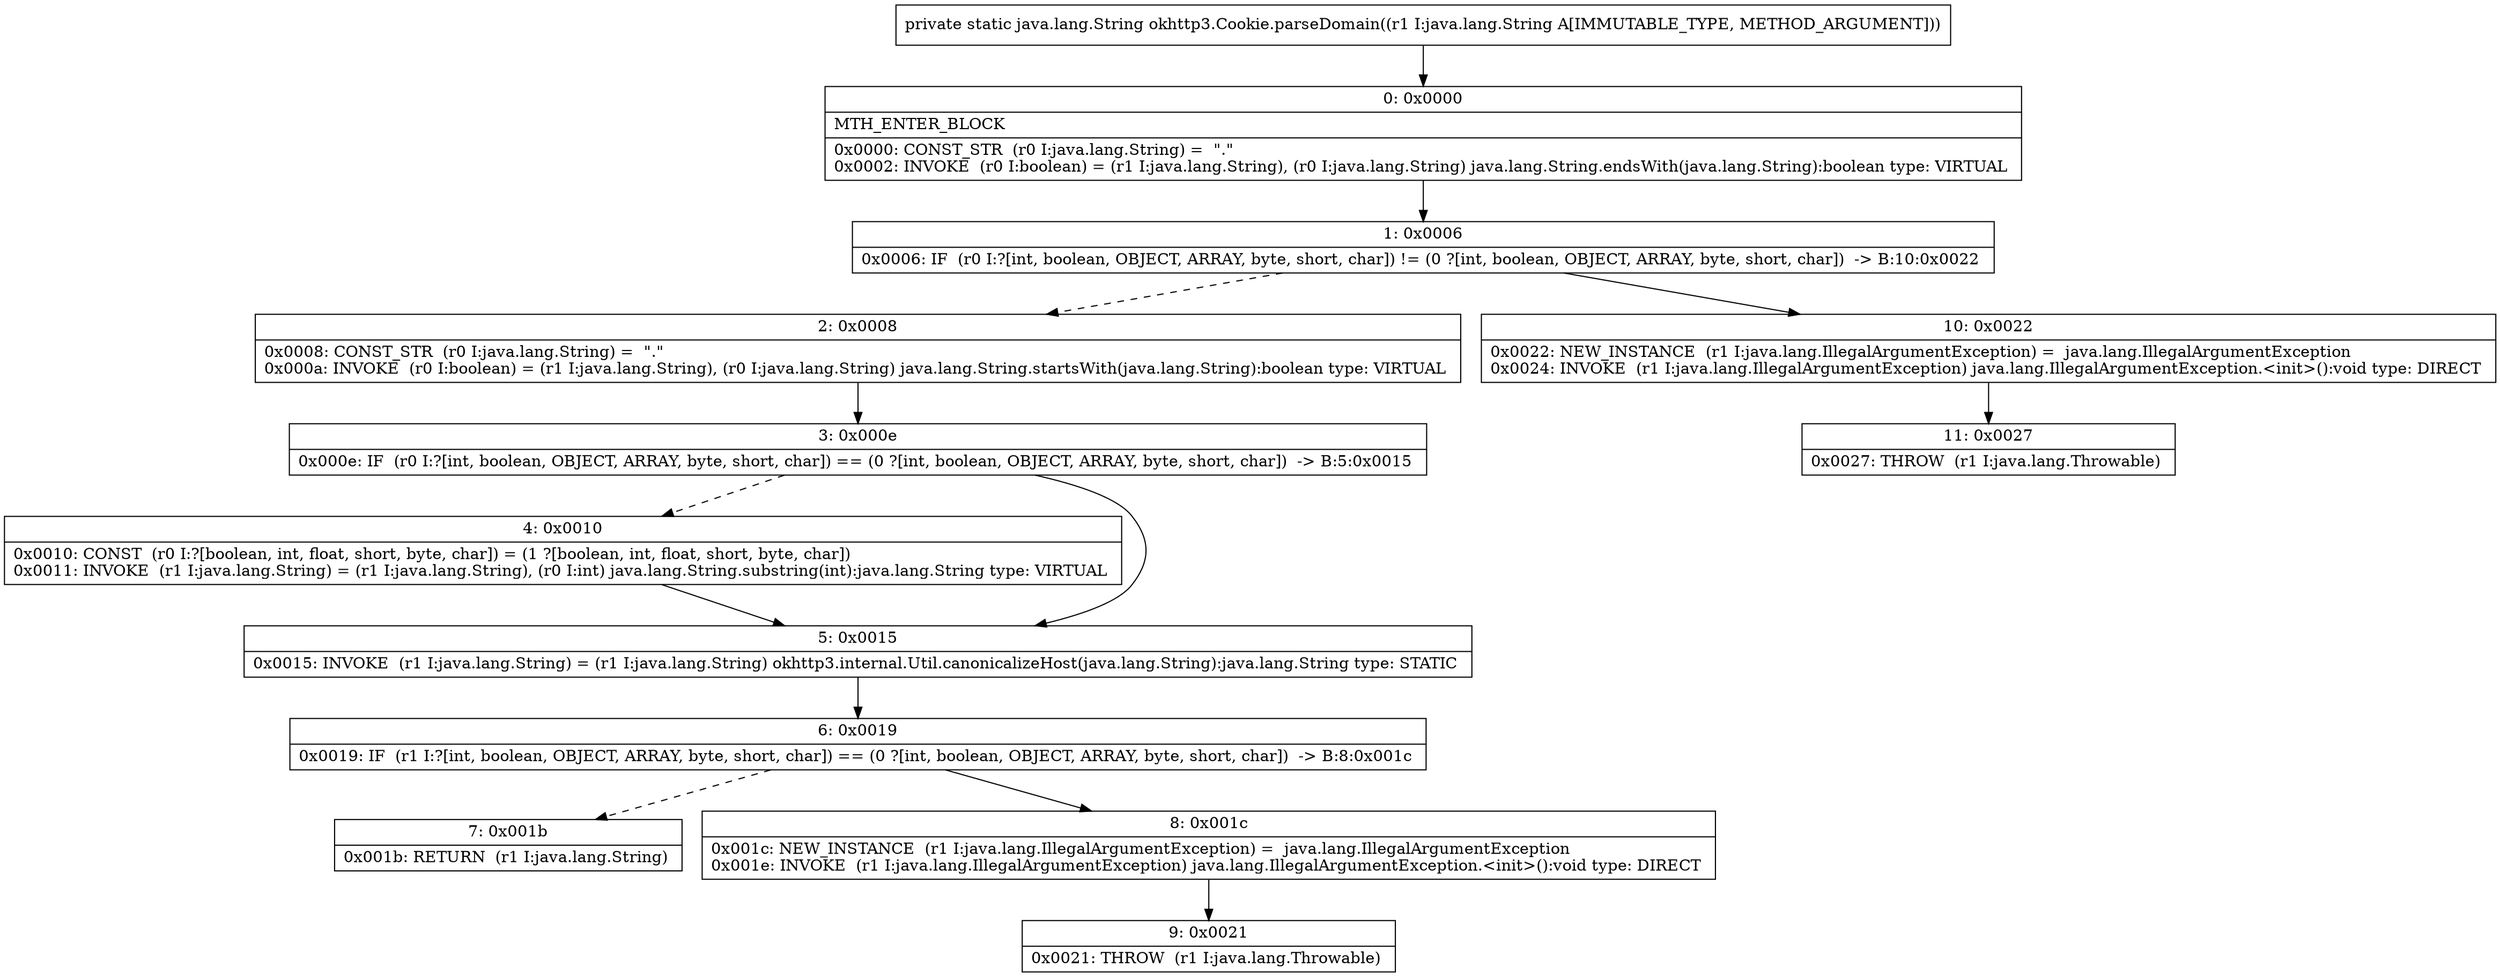 digraph "CFG forokhttp3.Cookie.parseDomain(Ljava\/lang\/String;)Ljava\/lang\/String;" {
Node_0 [shape=record,label="{0\:\ 0x0000|MTH_ENTER_BLOCK\l|0x0000: CONST_STR  (r0 I:java.lang.String) =  \".\" \l0x0002: INVOKE  (r0 I:boolean) = (r1 I:java.lang.String), (r0 I:java.lang.String) java.lang.String.endsWith(java.lang.String):boolean type: VIRTUAL \l}"];
Node_1 [shape=record,label="{1\:\ 0x0006|0x0006: IF  (r0 I:?[int, boolean, OBJECT, ARRAY, byte, short, char]) != (0 ?[int, boolean, OBJECT, ARRAY, byte, short, char])  \-\> B:10:0x0022 \l}"];
Node_2 [shape=record,label="{2\:\ 0x0008|0x0008: CONST_STR  (r0 I:java.lang.String) =  \".\" \l0x000a: INVOKE  (r0 I:boolean) = (r1 I:java.lang.String), (r0 I:java.lang.String) java.lang.String.startsWith(java.lang.String):boolean type: VIRTUAL \l}"];
Node_3 [shape=record,label="{3\:\ 0x000e|0x000e: IF  (r0 I:?[int, boolean, OBJECT, ARRAY, byte, short, char]) == (0 ?[int, boolean, OBJECT, ARRAY, byte, short, char])  \-\> B:5:0x0015 \l}"];
Node_4 [shape=record,label="{4\:\ 0x0010|0x0010: CONST  (r0 I:?[boolean, int, float, short, byte, char]) = (1 ?[boolean, int, float, short, byte, char]) \l0x0011: INVOKE  (r1 I:java.lang.String) = (r1 I:java.lang.String), (r0 I:int) java.lang.String.substring(int):java.lang.String type: VIRTUAL \l}"];
Node_5 [shape=record,label="{5\:\ 0x0015|0x0015: INVOKE  (r1 I:java.lang.String) = (r1 I:java.lang.String) okhttp3.internal.Util.canonicalizeHost(java.lang.String):java.lang.String type: STATIC \l}"];
Node_6 [shape=record,label="{6\:\ 0x0019|0x0019: IF  (r1 I:?[int, boolean, OBJECT, ARRAY, byte, short, char]) == (0 ?[int, boolean, OBJECT, ARRAY, byte, short, char])  \-\> B:8:0x001c \l}"];
Node_7 [shape=record,label="{7\:\ 0x001b|0x001b: RETURN  (r1 I:java.lang.String) \l}"];
Node_8 [shape=record,label="{8\:\ 0x001c|0x001c: NEW_INSTANCE  (r1 I:java.lang.IllegalArgumentException) =  java.lang.IllegalArgumentException \l0x001e: INVOKE  (r1 I:java.lang.IllegalArgumentException) java.lang.IllegalArgumentException.\<init\>():void type: DIRECT \l}"];
Node_9 [shape=record,label="{9\:\ 0x0021|0x0021: THROW  (r1 I:java.lang.Throwable) \l}"];
Node_10 [shape=record,label="{10\:\ 0x0022|0x0022: NEW_INSTANCE  (r1 I:java.lang.IllegalArgumentException) =  java.lang.IllegalArgumentException \l0x0024: INVOKE  (r1 I:java.lang.IllegalArgumentException) java.lang.IllegalArgumentException.\<init\>():void type: DIRECT \l}"];
Node_11 [shape=record,label="{11\:\ 0x0027|0x0027: THROW  (r1 I:java.lang.Throwable) \l}"];
MethodNode[shape=record,label="{private static java.lang.String okhttp3.Cookie.parseDomain((r1 I:java.lang.String A[IMMUTABLE_TYPE, METHOD_ARGUMENT])) }"];
MethodNode -> Node_0;
Node_0 -> Node_1;
Node_1 -> Node_2[style=dashed];
Node_1 -> Node_10;
Node_2 -> Node_3;
Node_3 -> Node_4[style=dashed];
Node_3 -> Node_5;
Node_4 -> Node_5;
Node_5 -> Node_6;
Node_6 -> Node_7[style=dashed];
Node_6 -> Node_8;
Node_8 -> Node_9;
Node_10 -> Node_11;
}

